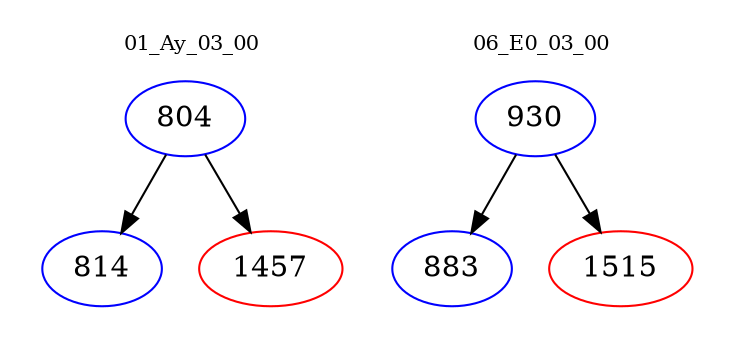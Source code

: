 digraph{
subgraph cluster_0 {
color = white
label = "01_Ay_03_00";
fontsize=10;
T0_804 [label="804", color="blue"]
T0_804 -> T0_814 [color="black"]
T0_814 [label="814", color="blue"]
T0_804 -> T0_1457 [color="black"]
T0_1457 [label="1457", color="red"]
}
subgraph cluster_1 {
color = white
label = "06_E0_03_00";
fontsize=10;
T1_930 [label="930", color="blue"]
T1_930 -> T1_883 [color="black"]
T1_883 [label="883", color="blue"]
T1_930 -> T1_1515 [color="black"]
T1_1515 [label="1515", color="red"]
}
}
